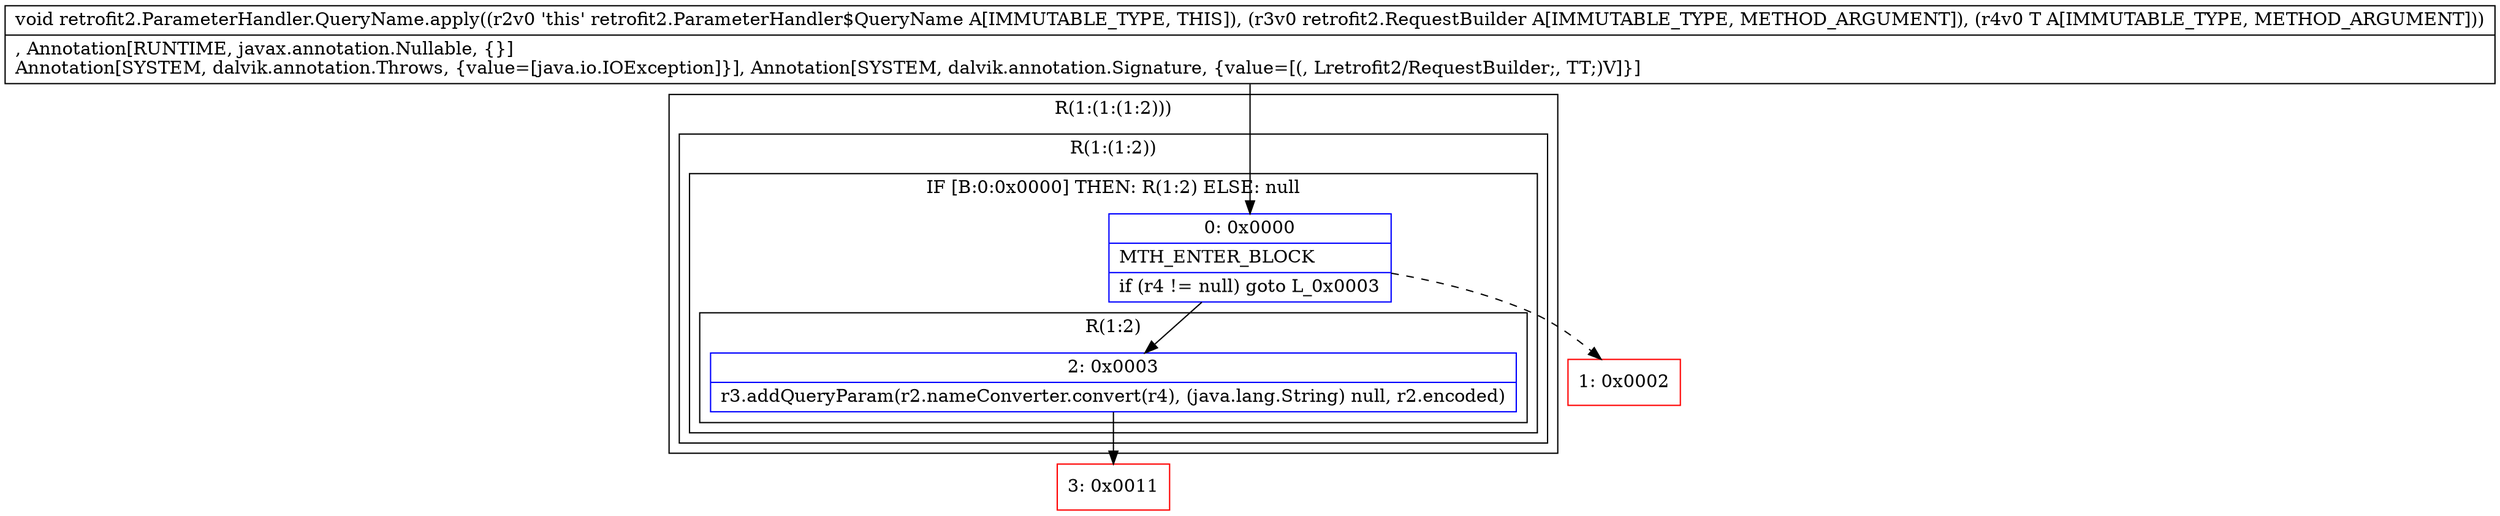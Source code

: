 digraph "CFG forretrofit2.ParameterHandler.QueryName.apply(Lretrofit2\/RequestBuilder;Ljava\/lang\/Object;)V" {
subgraph cluster_Region_1875648915 {
label = "R(1:(1:(1:2)))";
node [shape=record,color=blue];
subgraph cluster_Region_1856466081 {
label = "R(1:(1:2))";
node [shape=record,color=blue];
subgraph cluster_IfRegion_434118996 {
label = "IF [B:0:0x0000] THEN: R(1:2) ELSE: null";
node [shape=record,color=blue];
Node_0 [shape=record,label="{0\:\ 0x0000|MTH_ENTER_BLOCK\l|if (r4 != null) goto L_0x0003\l}"];
subgraph cluster_Region_1025614908 {
label = "R(1:2)";
node [shape=record,color=blue];
Node_2 [shape=record,label="{2\:\ 0x0003|r3.addQueryParam(r2.nameConverter.convert(r4), (java.lang.String) null, r2.encoded)\l}"];
}
}
}
}
Node_1 [shape=record,color=red,label="{1\:\ 0x0002}"];
Node_3 [shape=record,color=red,label="{3\:\ 0x0011}"];
MethodNode[shape=record,label="{void retrofit2.ParameterHandler.QueryName.apply((r2v0 'this' retrofit2.ParameterHandler$QueryName A[IMMUTABLE_TYPE, THIS]), (r3v0 retrofit2.RequestBuilder A[IMMUTABLE_TYPE, METHOD_ARGUMENT]), (r4v0 T A[IMMUTABLE_TYPE, METHOD_ARGUMENT]))  | , Annotation[RUNTIME, javax.annotation.Nullable, \{\}]\lAnnotation[SYSTEM, dalvik.annotation.Throws, \{value=[java.io.IOException]\}], Annotation[SYSTEM, dalvik.annotation.Signature, \{value=[(, Lretrofit2\/RequestBuilder;, TT;)V]\}]\l}"];
MethodNode -> Node_0;
Node_0 -> Node_1[style=dashed];
Node_0 -> Node_2;
Node_2 -> Node_3;
}

